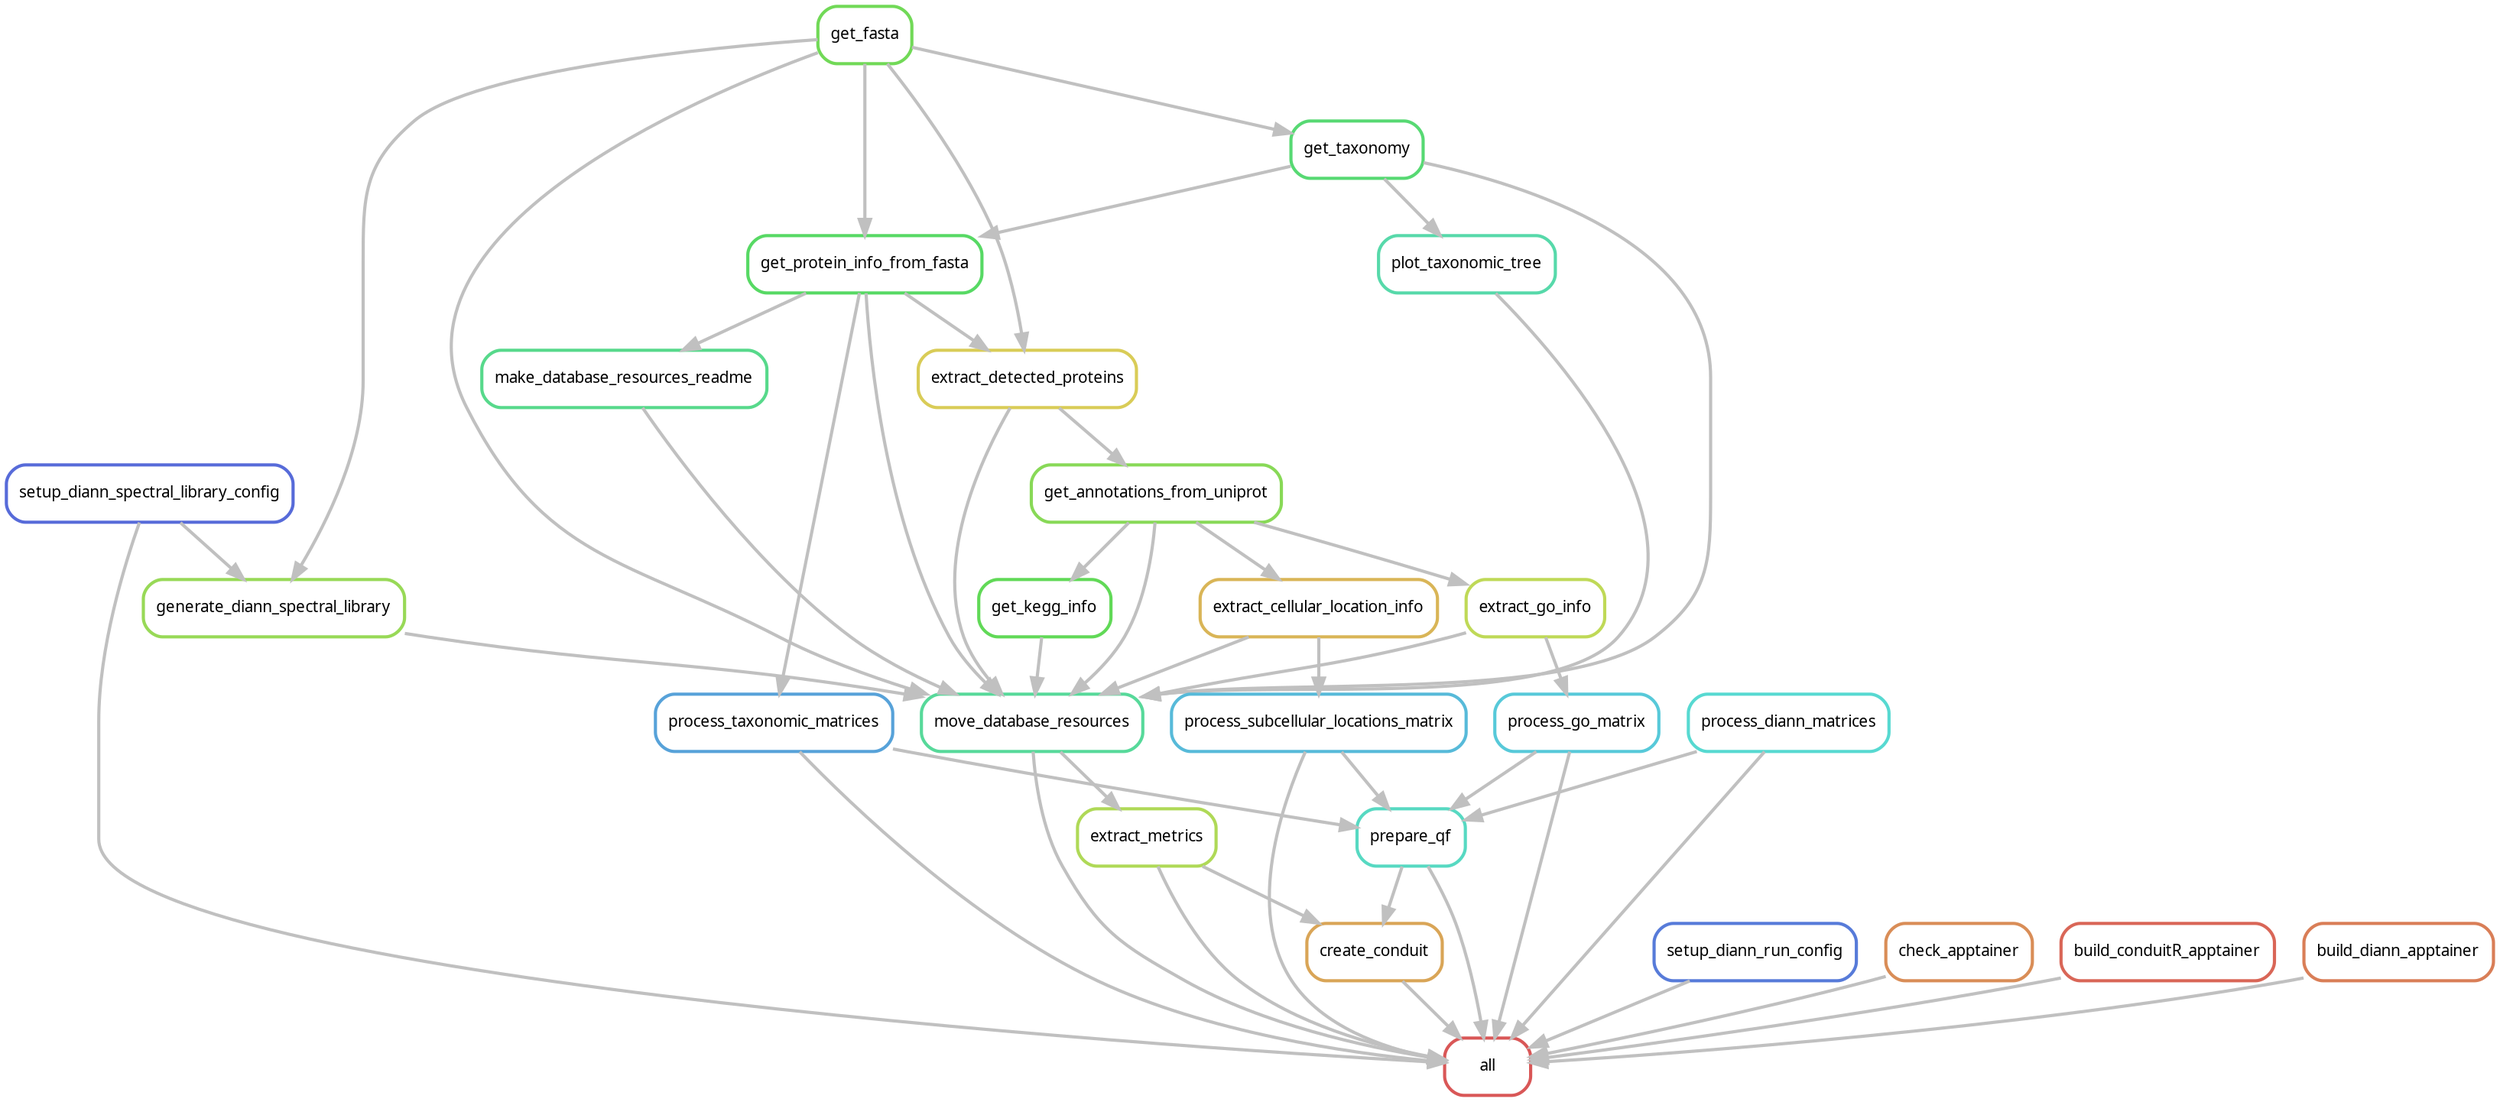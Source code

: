digraph snakemake_dag {
    graph[bgcolor=white, margin=0];
    node[shape=box, style=rounded, fontname=sans,                 fontsize=10, penwidth=2];
    edge[penwidth=2, color=grey];
	0[label = "all", color = "0.00 0.6 0.85", style="rounded"];
	1[label = "setup_diann_spectral_library_config", color = "0.64 0.6 0.85", style="rounded"];
	2[label = "setup_diann_run_config", color = "0.62 0.6 0.85", style="rounded"];
	3[label = "check_apptainer", color = "0.07 0.6 0.85", style="rounded"];
	4[label = "build_conduitR_apptainer", color = "0.02 0.6 0.85", style="rounded"];
	5[label = "build_diann_apptainer", color = "0.05 0.6 0.85", style="rounded"];
	6[label = "move_database_resources", color = "0.42 0.6 0.85", style="rounded"];
	7[label = "get_fasta", color = "0.30 0.6 0.85", style="rounded"];
	8[label = "get_taxonomy", color = "0.37 0.6 0.85", style="rounded"];
	9[label = "get_protein_info_from_fasta", color = "0.35 0.6 0.85", style="rounded"];
	10[label = "plot_taxonomic_tree", color = "0.44 0.6 0.85", style="rounded"];
	11[label = "generate_diann_spectral_library", color = "0.25 0.6 0.85", style="rounded"];
	12[label = "make_database_resources_readme", color = "0.40 0.6 0.85", style="rounded"];
	13[label = "extract_detected_proteins", color = "0.15 0.6 0.85", style="rounded"];
	14[label = "get_annotations_from_uniprot", color = "0.27 0.6 0.85", style="rounded"];
	15[label = "extract_go_info", color = "0.20 0.6 0.85", style="rounded"];
	16[label = "extract_cellular_location_info", color = "0.12 0.6 0.85", style="rounded"];
	17[label = "get_kegg_info", color = "0.32 0.6 0.85", style="rounded"];
	18[label = "process_taxonomic_matrices", color = "0.57 0.6 0.85", style="rounded"];
	19[label = "process_go_matrix", color = "0.52 0.6 0.85", style="rounded"];
	20[label = "process_subcellular_locations_matrix", color = "0.54 0.6 0.85", style="rounded"];
	21[label = "process_diann_matrices", color = "0.49 0.6 0.85", style="rounded"];
	22[label = "extract_metrics", color = "0.22 0.6 0.85", style="rounded"];
	23[label = "prepare_qf", color = "0.47 0.6 0.85", style="rounded"];
	24[label = "create_conduit", color = "0.10 0.6 0.85", style="rounded"];
	18 -> 0
	20 -> 0
	22 -> 0
	6 -> 0
	3 -> 0
	24 -> 0
	1 -> 0
	23 -> 0
	2 -> 0
	4 -> 0
	5 -> 0
	21 -> 0
	19 -> 0
	15 -> 6
	11 -> 6
	16 -> 6
	7 -> 6
	12 -> 6
	14 -> 6
	10 -> 6
	8 -> 6
	17 -> 6
	9 -> 6
	13 -> 6
	7 -> 8
	7 -> 9
	8 -> 9
	8 -> 10
	7 -> 11
	1 -> 11
	9 -> 12
	7 -> 13
	9 -> 13
	13 -> 14
	14 -> 15
	14 -> 16
	14 -> 17
	9 -> 18
	15 -> 19
	16 -> 20
	6 -> 22
	20 -> 23
	18 -> 23
	21 -> 23
	19 -> 23
	22 -> 24
	23 -> 24
}            

